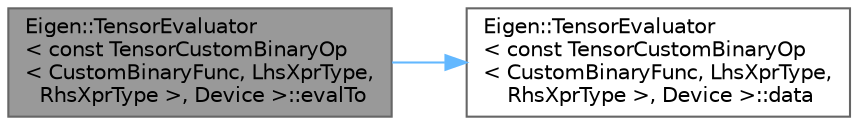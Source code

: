 digraph "Eigen::TensorEvaluator&lt; const TensorCustomBinaryOp&lt; CustomBinaryFunc, LhsXprType, RhsXprType &gt;, Device &gt;::evalTo"
{
 // LATEX_PDF_SIZE
  bgcolor="transparent";
  edge [fontname=Helvetica,fontsize=10,labelfontname=Helvetica,labelfontsize=10];
  node [fontname=Helvetica,fontsize=10,shape=box,height=0.2,width=0.4];
  rankdir="LR";
  Node1 [id="Node000001",label="Eigen::TensorEvaluator\l\< const TensorCustomBinaryOp\l\< CustomBinaryFunc, LhsXprType,\l RhsXprType \>, Device \>::evalTo",height=0.2,width=0.4,color="gray40", fillcolor="grey60", style="filled", fontcolor="black",tooltip=" "];
  Node1 -> Node2 [id="edge2_Node000001_Node000002",color="steelblue1",style="solid",tooltip=" "];
  Node2 [id="Node000002",label="Eigen::TensorEvaluator\l\< const TensorCustomBinaryOp\l\< CustomBinaryFunc, LhsXprType,\l RhsXprType \>, Device \>::data",height=0.2,width=0.4,color="grey40", fillcolor="white", style="filled",URL="$struct_eigen_1_1_tensor_evaluator_3_01const_01_tensor_custom_binary_op_3_01_custom_binary_func_0fea6836b993af318b6a5ab54d775368f.html#ae04b4b6527b22f140dda27f74b269633",tooltip=" "];
}
